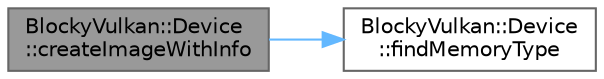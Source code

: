 digraph "BlockyVulkan::Device::createImageWithInfo"
{
 // LATEX_PDF_SIZE
  bgcolor="transparent";
  edge [fontname=Helvetica,fontsize=10,labelfontname=Helvetica,labelfontsize=10];
  node [fontname=Helvetica,fontsize=10,shape=box,height=0.2,width=0.4];
  rankdir="LR";
  Node1 [id="Node000001",label="BlockyVulkan::Device\l::createImageWithInfo",height=0.2,width=0.4,color="gray40", fillcolor="grey60", style="filled", fontcolor="black",tooltip=" "];
  Node1 -> Node2 [id="edge3_Node000001_Node000002",color="steelblue1",style="solid",tooltip=" "];
  Node2 [id="Node000002",label="BlockyVulkan::Device\l::findMemoryType",height=0.2,width=0.4,color="grey40", fillcolor="white", style="filled",URL="$class_blocky_vulkan_1_1_device.html#ad617fcdea6a8baf996e01daf07e2ea81",tooltip=" "];
}
